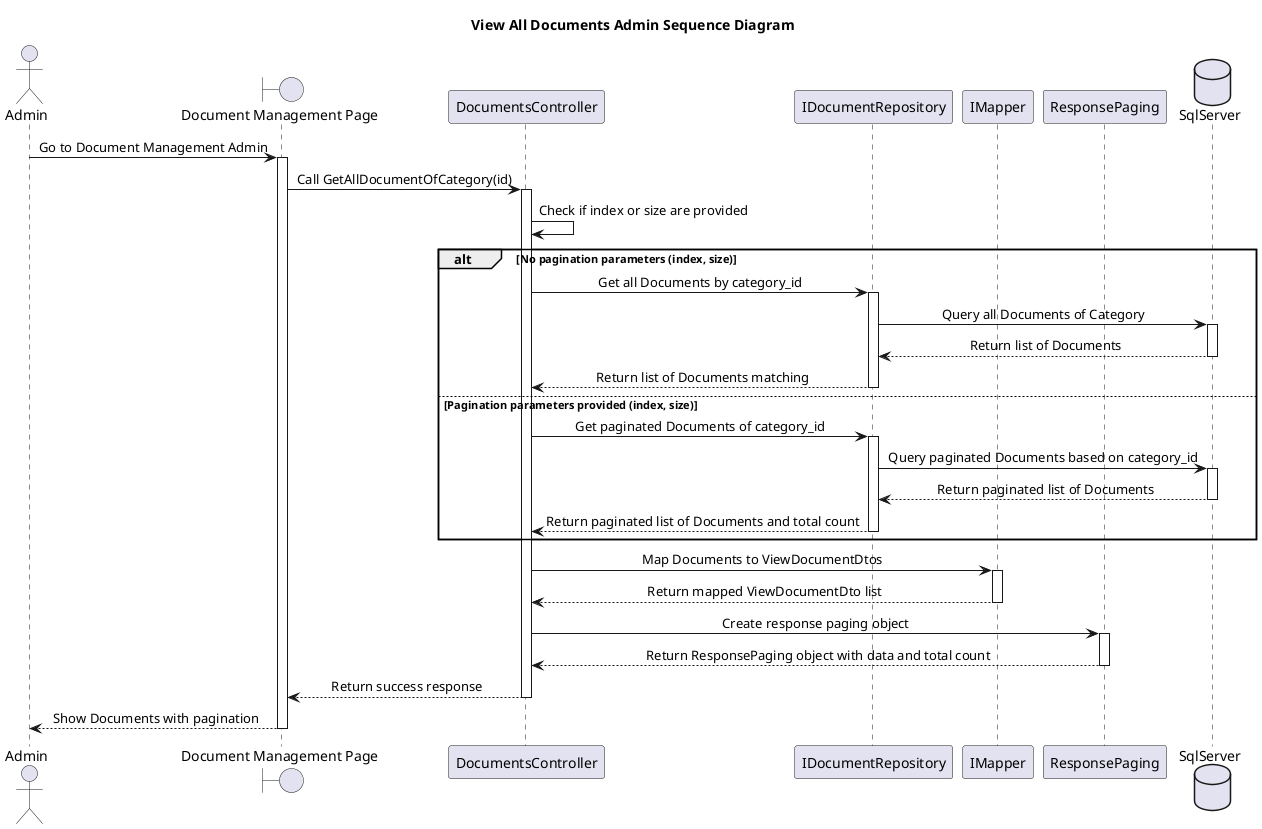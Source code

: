 @startumlView AllDocumentsAdminSequenceDiagram
skinparam classAttributeIconSize 0
skinparam SequenceMessageAlignment center
Title View All Documents Admin Sequence Diagram

actor "Admin" as U
boundary "Document Management Page" as PPage
participant "DocumentsController" as DocumentsController
participant "IDocumentRepository" as IDocumentRepo
participant "IMapper" as Mapper
participant "ResponsePaging" as ResponsePaging
database "SqlServer" as DbContext


U -> PPage : Go to Document Management Admin
activate PPage

PPage -> DocumentsController : Call GetAllDocumentOfCategory(id)
activate DocumentsController


    DocumentsController -> DocumentsController : Check if index or size are provided
    alt No pagination parameters (index, size)
        DocumentsController -> IDocumentRepo : Get all Documents by category_id
        activate IDocumentRepo
        IDocumentRepo -> DbContext : Query all Documents of Category 
        activate DbContext
        DbContext --> IDocumentRepo : Return list of Documents
        deactivate DbContext
        IDocumentRepo --> DocumentsController : Return list of Documents matching
        deactivate IDocumentRepo
    else Pagination parameters provided (index, size)
        DocumentsController -> IDocumentRepo : Get paginated Documents of category_id
        activate IDocumentRepo
        IDocumentRepo -> DbContext : Query paginated Documents based on category_id
        activate DbContext
        DbContext --> IDocumentRepo : Return paginated list of Documents
        deactivate DbContext
        IDocumentRepo --> DocumentsController : Return paginated list of Documents and total count
        deactivate IDocumentRepo
    end

    DocumentsController -> Mapper : Map Documents to ViewDocumentDtos
    activate Mapper
    Mapper --> DocumentsController : Return mapped ViewDocumentDto list
    deactivate Mapper

    DocumentsController -> ResponsePaging : Create response paging object
    activate ResponsePaging
    ResponsePaging --> DocumentsController : Return ResponsePaging object with data and total count
    deactivate ResponsePaging
    DocumentsController --> PPage : Return success response
    deactivate DocumentsController
    PPage --> U : Show Documents with pagination
    deactivate PPage



@enduml
